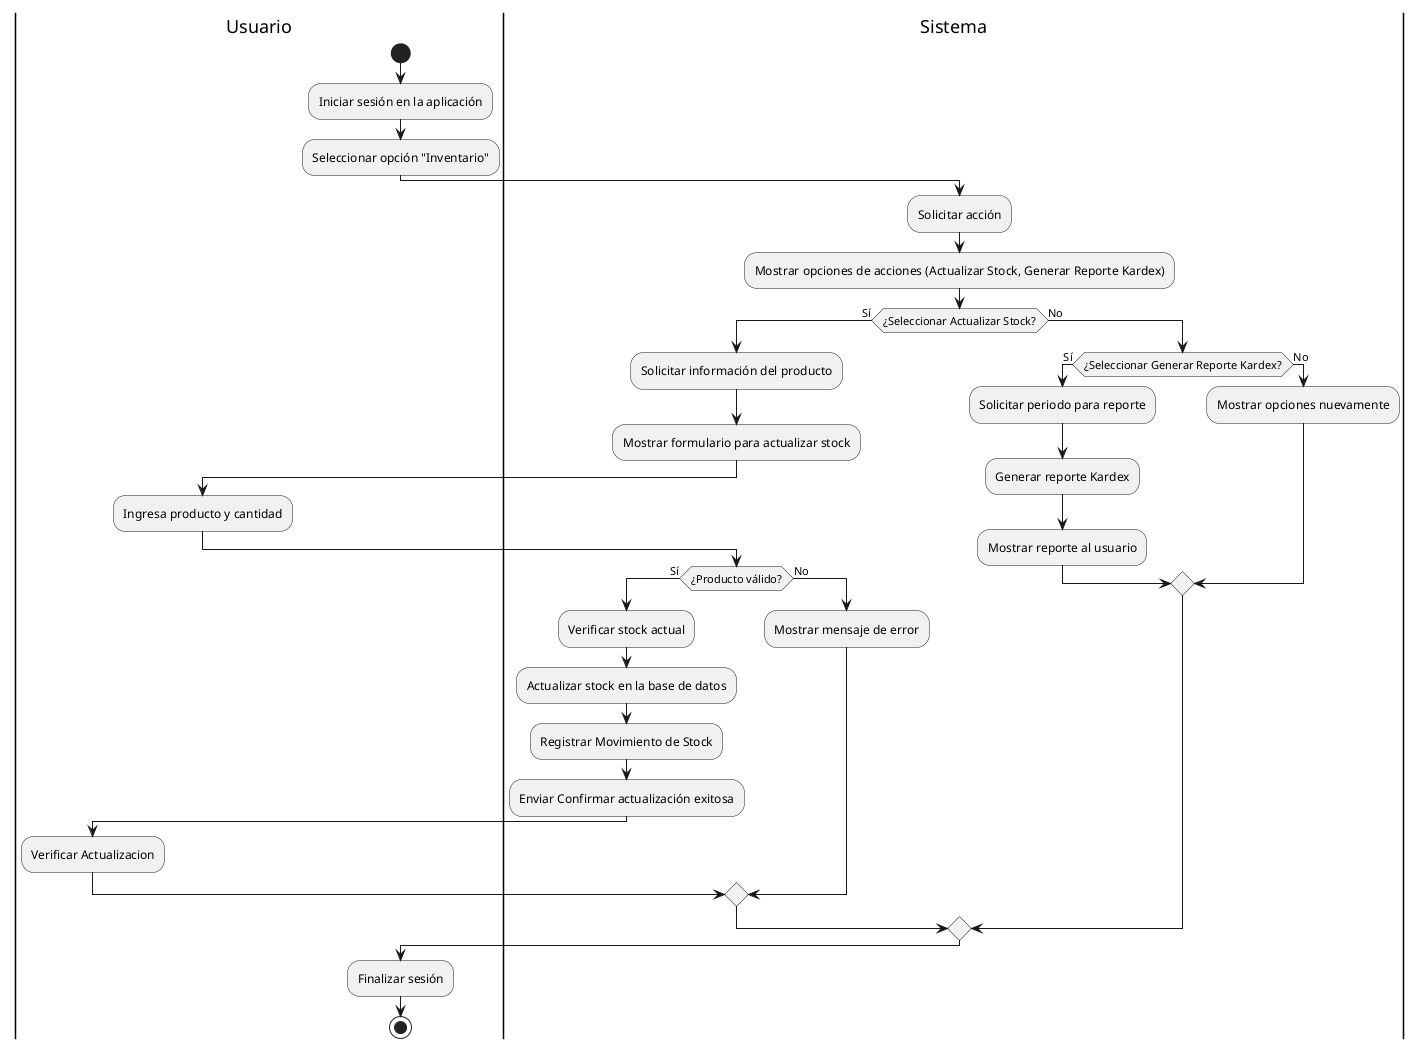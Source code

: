 @startuml
|Usuario|
start
:Iniciar sesión en la aplicación;
:Seleccionar opción "Inventario";

|Sistema|
:Solicitar acción;
:Mostrar opciones de acciones (Actualizar Stock, Generar Reporte Kardex);
if (¿Seleccionar Actualizar Stock?) then (Sí)
  :Solicitar información del producto;
  :Mostrar formulario para actualizar stock;
  |Usuario|
  :Ingresa producto y cantidad;
  |Sistema|
  if (¿Producto válido?) then (Sí)
      :Verificar stock actual;
      :Actualizar stock en la base de datos;
      :Registrar Movimiento de Stock;
      :Enviar Confirmar actualización exitosa;
      |Usuario|
      :Verificar Actualizacion;
      |Sistema|
  else (No)
      :Mostrar mensaje de error;
  endif

else (No)
  if (¿Seleccionar Generar Reporte Kardex?) then (Sí)
    :Solicitar periodo para reporte;
    :Generar reporte Kardex;
    :Mostrar reporte al usuario;
  else (No)
    :Mostrar opciones nuevamente;
  endif
endif

|Usuario|
:Finalizar sesión;
stop
@enduml
